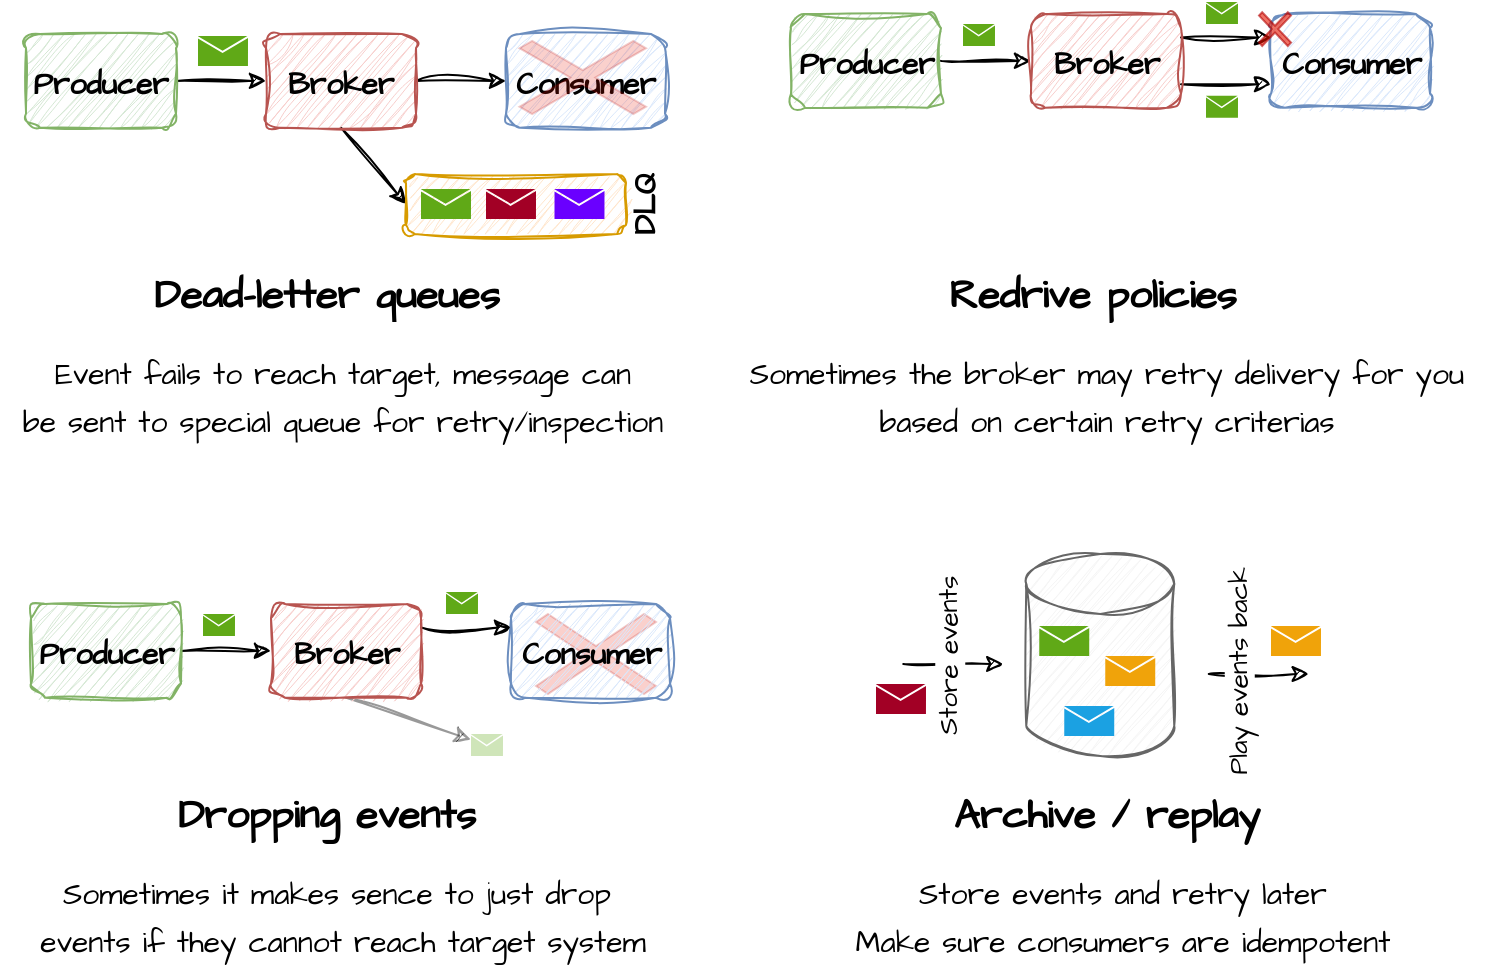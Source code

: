 <mxfile version="22.0.0" type="device">
  <diagram name="Page-1" id="1r1AyOryBnJEiCeUGwmR">
    <mxGraphModel dx="958" dy="606" grid="1" gridSize="10" guides="1" tooltips="1" connect="1" arrows="1" fold="1" page="1" pageScale="1" pageWidth="827" pageHeight="1169" math="0" shadow="0">
      <root>
        <mxCell id="0" />
        <mxCell id="1" parent="0" />
        <mxCell id="rB4Y1eUFVRoOfI1-BTqv-144" style="edgeStyle=orthogonalEdgeStyle;rounded=0;sketch=1;hachureGap=4;jiggle=2;curveFitting=1;orthogonalLoop=1;jettySize=auto;html=1;exitX=1;exitY=0.5;exitDx=0;exitDy=0;entryX=0;entryY=0.5;entryDx=0;entryDy=0;fontFamily=Architects Daughter;fontSource=https%3A%2F%2Ffonts.googleapis.com%2Fcss%3Ffamily%3DArchitects%2BDaughter;fontSize=16;" edge="1" parent="1" source="rB4Y1eUFVRoOfI1-BTqv-96" target="rB4Y1eUFVRoOfI1-BTqv-143">
          <mxGeometry relative="1" as="geometry" />
        </mxCell>
        <mxCell id="rB4Y1eUFVRoOfI1-BTqv-96" value="&lt;font style=&quot;font-size: 15px;&quot;&gt;Producer&lt;/font&gt;" style="rounded=1;whiteSpace=wrap;html=1;sketch=1;hachureGap=4;jiggle=2;curveFitting=1;fontFamily=Architects Daughter;fontSource=https%3A%2F%2Ffonts.googleapis.com%2Fcss%3Ffamily%3DArchitects%2BDaughter;fontSize=20;fontStyle=1;fillColor=#d5e8d4;strokeColor=#82b366;" vertex="1" parent="1">
          <mxGeometry x="30" y="80" width="75" height="46.88" as="geometry" />
        </mxCell>
        <mxCell id="rB4Y1eUFVRoOfI1-BTqv-97" value="&lt;font style=&quot;font-size: 15px;&quot;&gt;Consumer&lt;/font&gt;" style="rounded=1;whiteSpace=wrap;html=1;sketch=1;hachureGap=4;jiggle=2;curveFitting=1;fontFamily=Architects Daughter;fontSource=https%3A%2F%2Ffonts.googleapis.com%2Fcss%3Ffamily%3DArchitects%2BDaughter;fontSize=20;fontStyle=1;fillColor=#dae8fc;strokeColor=#6c8ebf;" vertex="1" parent="1">
          <mxGeometry x="270" y="80" width="79.5" height="46.88" as="geometry" />
        </mxCell>
        <mxCell id="rB4Y1eUFVRoOfI1-BTqv-100" value="" style="sketch=0;pointerEvents=1;shadow=0;dashed=0;html=1;strokeColor=#2D7600;fillColor=#60a917;labelPosition=center;verticalLabelPosition=bottom;verticalAlign=top;align=center;outlineConnect=0;shape=mxgraph.veeam2.letter;hachureGap=4;jiggle=2;curveFitting=1;fontFamily=Architects Daughter;fontSource=https%3A%2F%2Ffonts.googleapis.com%2Fcss%3Ffamily%3DArchitects%2BDaughter;fontSize=20;fontColor=#ffffff;" vertex="1" parent="1">
          <mxGeometry x="116" y="81" width="25" height="15" as="geometry" />
        </mxCell>
        <mxCell id="rB4Y1eUFVRoOfI1-BTqv-102" value="Dead-letter queues" style="text;html=1;align=center;verticalAlign=middle;resizable=0;points=[];autosize=1;strokeColor=none;fillColor=none;fontSize=20;fontFamily=Architects Daughter;fontStyle=1" vertex="1" parent="1">
          <mxGeometry x="80" y="190" width="200" height="40" as="geometry" />
        </mxCell>
        <mxCell id="rB4Y1eUFVRoOfI1-BTqv-103" value="&lt;span style=&quot;font-size: 15px;&quot;&gt;Event fails to reach target, message can&lt;br&gt;be sent to special queue for retry/inspection&lt;br&gt;&lt;/span&gt;" style="text;html=1;align=center;verticalAlign=middle;resizable=0;points=[];autosize=1;strokeColor=none;fillColor=none;fontSize=20;fontFamily=Architects Daughter;fontStyle=0" vertex="1" parent="1">
          <mxGeometry x="17.5" y="230" width="340" height="60" as="geometry" />
        </mxCell>
        <mxCell id="rB4Y1eUFVRoOfI1-BTqv-145" style="edgeStyle=orthogonalEdgeStyle;rounded=0;sketch=1;hachureGap=4;jiggle=2;curveFitting=1;orthogonalLoop=1;jettySize=auto;html=1;exitX=1;exitY=0.5;exitDx=0;exitDy=0;entryX=0;entryY=0.5;entryDx=0;entryDy=0;fontFamily=Architects Daughter;fontSource=https%3A%2F%2Ffonts.googleapis.com%2Fcss%3Ffamily%3DArchitects%2BDaughter;fontSize=16;" edge="1" parent="1" source="rB4Y1eUFVRoOfI1-BTqv-143" target="rB4Y1eUFVRoOfI1-BTqv-97">
          <mxGeometry relative="1" as="geometry" />
        </mxCell>
        <mxCell id="rB4Y1eUFVRoOfI1-BTqv-149" style="rounded=0;sketch=1;hachureGap=4;jiggle=2;curveFitting=1;orthogonalLoop=1;jettySize=auto;html=1;exitX=0.5;exitY=1;exitDx=0;exitDy=0;entryX=0;entryY=0.5;entryDx=0;entryDy=0;fontFamily=Architects Daughter;fontSource=https%3A%2F%2Ffonts.googleapis.com%2Fcss%3Ffamily%3DArchitects%2BDaughter;fontSize=16;" edge="1" parent="1" source="rB4Y1eUFVRoOfI1-BTqv-143" target="rB4Y1eUFVRoOfI1-BTqv-146">
          <mxGeometry relative="1" as="geometry" />
        </mxCell>
        <mxCell id="rB4Y1eUFVRoOfI1-BTqv-143" value="&lt;font style=&quot;font-size: 15px;&quot;&gt;Broker&lt;/font&gt;" style="rounded=1;whiteSpace=wrap;html=1;sketch=1;hachureGap=4;jiggle=2;curveFitting=1;fontFamily=Architects Daughter;fontSource=https%3A%2F%2Ffonts.googleapis.com%2Fcss%3Ffamily%3DArchitects%2BDaughter;fontSize=20;fontStyle=1;fillColor=#f8cecc;strokeColor=#b85450;" vertex="1" parent="1">
          <mxGeometry x="150" y="80" width="75" height="46.88" as="geometry" />
        </mxCell>
        <mxCell id="rB4Y1eUFVRoOfI1-BTqv-146" value="DLQ" style="rounded=1;whiteSpace=wrap;html=1;sketch=1;hachureGap=4;jiggle=2;curveFitting=1;fontFamily=Architects Daughter;fontSource=https%3A%2F%2Ffonts.googleapis.com%2Fcss%3Ffamily%3DArchitects%2BDaughter;fontSize=15;fillColor=#ffe6cc;strokeColor=#d79b00;verticalAlign=bottom;horizontal=0;spacingBottom=-21;fontStyle=1" vertex="1" parent="1">
          <mxGeometry x="220" y="150" width="110" height="30" as="geometry" />
        </mxCell>
        <mxCell id="rB4Y1eUFVRoOfI1-BTqv-147" value="" style="sketch=0;pointerEvents=1;shadow=0;dashed=0;html=1;strokeColor=#2D7600;fillColor=#60a917;labelPosition=center;verticalLabelPosition=bottom;verticalAlign=top;align=center;outlineConnect=0;shape=mxgraph.veeam2.letter;hachureGap=4;jiggle=2;curveFitting=1;fontFamily=Architects Daughter;fontSource=https%3A%2F%2Ffonts.googleapis.com%2Fcss%3Ffamily%3DArchitects%2BDaughter;fontSize=20;fontColor=#ffffff;" vertex="1" parent="1">
          <mxGeometry x="227.5" y="157.5" width="25" height="15" as="geometry" />
        </mxCell>
        <mxCell id="rB4Y1eUFVRoOfI1-BTqv-148" value="" style="sketch=0;pointerEvents=1;shadow=0;dashed=0;html=1;strokeColor=#6F0000;fillColor=#a20025;labelPosition=center;verticalLabelPosition=bottom;verticalAlign=top;align=center;outlineConnect=0;shape=mxgraph.veeam2.letter;hachureGap=4;jiggle=2;curveFitting=1;fontFamily=Architects Daughter;fontSource=https%3A%2F%2Ffonts.googleapis.com%2Fcss%3Ffamily%3DArchitects%2BDaughter;fontSize=20;fontColor=#ffffff;" vertex="1" parent="1">
          <mxGeometry x="260" y="157.5" width="25" height="15" as="geometry" />
        </mxCell>
        <mxCell id="rB4Y1eUFVRoOfI1-BTqv-150" value="" style="sketch=0;pointerEvents=1;shadow=0;dashed=0;html=1;strokeColor=#3700CC;fillColor=#6a00ff;labelPosition=center;verticalLabelPosition=bottom;verticalAlign=top;align=center;outlineConnect=0;shape=mxgraph.veeam2.letter;hachureGap=4;jiggle=2;curveFitting=1;fontFamily=Architects Daughter;fontSource=https%3A%2F%2Ffonts.googleapis.com%2Fcss%3Ffamily%3DArchitects%2BDaughter;fontSize=20;fontColor=#ffffff;" vertex="1" parent="1">
          <mxGeometry x="294.25" y="157.5" width="25" height="15" as="geometry" />
        </mxCell>
        <mxCell id="rB4Y1eUFVRoOfI1-BTqv-151" value="" style="shape=mxgraph.mockup.markup.redX;fillColor=#e51400;html=1;shadow=0;whiteSpace=wrap;strokeColor=#B20000;hachureGap=4;fontFamily=Architects Daughter;fontSource=https%3A%2F%2Ffonts.googleapis.com%2Fcss%3Ffamily%3DArchitects%2BDaughter;fontSize=20;fontColor=#ffffff;opacity=20;" vertex="1" parent="1">
          <mxGeometry x="285" y="370" width="60" height="40" as="geometry" />
        </mxCell>
        <mxCell id="rB4Y1eUFVRoOfI1-BTqv-152" style="edgeStyle=orthogonalEdgeStyle;rounded=0;sketch=1;hachureGap=4;jiggle=2;curveFitting=1;orthogonalLoop=1;jettySize=auto;html=1;exitX=1;exitY=0.5;exitDx=0;exitDy=0;entryX=0;entryY=0.5;entryDx=0;entryDy=0;fontFamily=Architects Daughter;fontSource=https%3A%2F%2Ffonts.googleapis.com%2Fcss%3Ffamily%3DArchitects%2BDaughter;fontSize=16;" edge="1" parent="1" source="rB4Y1eUFVRoOfI1-BTqv-153" target="rB4Y1eUFVRoOfI1-BTqv-160">
          <mxGeometry relative="1" as="geometry" />
        </mxCell>
        <mxCell id="rB4Y1eUFVRoOfI1-BTqv-153" value="&lt;font style=&quot;font-size: 15px;&quot;&gt;Producer&lt;/font&gt;" style="rounded=1;whiteSpace=wrap;html=1;sketch=1;hachureGap=4;jiggle=2;curveFitting=1;fontFamily=Architects Daughter;fontSource=https%3A%2F%2Ffonts.googleapis.com%2Fcss%3Ffamily%3DArchitects%2BDaughter;fontSize=20;fontStyle=1;fillColor=#d5e8d4;strokeColor=#82b366;" vertex="1" parent="1">
          <mxGeometry x="412.5" y="70" width="75" height="46.88" as="geometry" />
        </mxCell>
        <mxCell id="rB4Y1eUFVRoOfI1-BTqv-154" value="&lt;font style=&quot;font-size: 15px;&quot;&gt;Consumer&lt;/font&gt;" style="rounded=1;whiteSpace=wrap;html=1;sketch=1;hachureGap=4;jiggle=2;curveFitting=1;fontFamily=Architects Daughter;fontSource=https%3A%2F%2Ffonts.googleapis.com%2Fcss%3Ffamily%3DArchitects%2BDaughter;fontSize=20;fontStyle=1;fillColor=#dae8fc;strokeColor=#6c8ebf;" vertex="1" parent="1">
          <mxGeometry x="652.5" y="70" width="79.5" height="46.88" as="geometry" />
        </mxCell>
        <mxCell id="rB4Y1eUFVRoOfI1-BTqv-155" value="" style="sketch=0;pointerEvents=1;shadow=0;dashed=0;html=1;strokeColor=#2D7600;fillColor=#60a917;labelPosition=center;verticalLabelPosition=bottom;verticalAlign=top;align=center;outlineConnect=0;shape=mxgraph.veeam2.letter;hachureGap=4;jiggle=2;curveFitting=1;fontFamily=Architects Daughter;fontSource=https%3A%2F%2Ffonts.googleapis.com%2Fcss%3Ffamily%3DArchitects%2BDaughter;fontSize=20;fontColor=#ffffff;" vertex="1" parent="1">
          <mxGeometry x="498.5" y="75" width="16" height="11" as="geometry" />
        </mxCell>
        <mxCell id="rB4Y1eUFVRoOfI1-BTqv-156" value="Redrive policies" style="text;html=1;align=center;verticalAlign=middle;resizable=0;points=[];autosize=1;strokeColor=none;fillColor=none;fontSize=20;fontFamily=Architects Daughter;fontStyle=1" vertex="1" parent="1">
          <mxGeometry x="477.5" y="190" width="170" height="40" as="geometry" />
        </mxCell>
        <mxCell id="rB4Y1eUFVRoOfI1-BTqv-157" value="&lt;span style=&quot;font-size: 15px;&quot;&gt;Sometimes the broker may retry delivery for you&lt;br&gt;based on certain retry criterias&lt;br&gt;&lt;/span&gt;" style="text;html=1;align=center;verticalAlign=middle;resizable=0;points=[];autosize=1;strokeColor=none;fillColor=none;fontSize=20;fontFamily=Architects Daughter;fontStyle=0" vertex="1" parent="1">
          <mxGeometry x="380" y="230" width="380" height="60" as="geometry" />
        </mxCell>
        <mxCell id="rB4Y1eUFVRoOfI1-BTqv-166" style="edgeStyle=orthogonalEdgeStyle;rounded=0;sketch=1;hachureGap=4;jiggle=2;curveFitting=1;orthogonalLoop=1;jettySize=auto;html=1;exitX=1;exitY=0.25;exitDx=0;exitDy=0;entryX=0;entryY=0.25;entryDx=0;entryDy=0;fontFamily=Architects Daughter;fontSource=https%3A%2F%2Ffonts.googleapis.com%2Fcss%3Ffamily%3DArchitects%2BDaughter;fontSize=16;" edge="1" parent="1" source="rB4Y1eUFVRoOfI1-BTqv-160" target="rB4Y1eUFVRoOfI1-BTqv-154">
          <mxGeometry relative="1" as="geometry" />
        </mxCell>
        <mxCell id="rB4Y1eUFVRoOfI1-BTqv-167" style="edgeStyle=orthogonalEdgeStyle;rounded=0;sketch=1;hachureGap=4;jiggle=2;curveFitting=1;orthogonalLoop=1;jettySize=auto;html=1;exitX=1;exitY=0.75;exitDx=0;exitDy=0;entryX=0;entryY=0.75;entryDx=0;entryDy=0;fontFamily=Architects Daughter;fontSource=https%3A%2F%2Ffonts.googleapis.com%2Fcss%3Ffamily%3DArchitects%2BDaughter;fontSize=16;" edge="1" parent="1" source="rB4Y1eUFVRoOfI1-BTqv-160" target="rB4Y1eUFVRoOfI1-BTqv-154">
          <mxGeometry relative="1" as="geometry" />
        </mxCell>
        <mxCell id="rB4Y1eUFVRoOfI1-BTqv-160" value="&lt;font style=&quot;font-size: 15px;&quot;&gt;Broker&lt;/font&gt;" style="rounded=1;whiteSpace=wrap;html=1;sketch=1;hachureGap=4;jiggle=2;curveFitting=1;fontFamily=Architects Daughter;fontSource=https%3A%2F%2Ffonts.googleapis.com%2Fcss%3Ffamily%3DArchitects%2BDaughter;fontSize=20;fontStyle=1;fillColor=#f8cecc;strokeColor=#b85450;" vertex="1" parent="1">
          <mxGeometry x="532.5" y="70" width="75" height="46.88" as="geometry" />
        </mxCell>
        <mxCell id="rB4Y1eUFVRoOfI1-BTqv-169" value="" style="sketch=0;pointerEvents=1;shadow=0;dashed=0;html=1;strokeColor=#2D7600;fillColor=#60a917;labelPosition=center;verticalLabelPosition=bottom;verticalAlign=top;align=center;outlineConnect=0;shape=mxgraph.veeam2.letter;hachureGap=4;jiggle=2;curveFitting=1;fontFamily=Architects Daughter;fontSource=https%3A%2F%2Ffonts.googleapis.com%2Fcss%3Ffamily%3DArchitects%2BDaughter;fontSize=20;fontColor=#ffffff;" vertex="1" parent="1">
          <mxGeometry x="620" y="64" width="16" height="11" as="geometry" />
        </mxCell>
        <mxCell id="rB4Y1eUFVRoOfI1-BTqv-170" value="" style="shape=mxgraph.mockup.markup.redX;fillColor=#e51400;html=1;shadow=0;whiteSpace=wrap;strokeColor=#B20000;hachureGap=4;fontFamily=Architects Daughter;fontSource=https%3A%2F%2Ffonts.googleapis.com%2Fcss%3Ffamily%3DArchitects%2BDaughter;fontSize=20;fontColor=#ffffff;opacity=60;" vertex="1" parent="1">
          <mxGeometry x="646.5" y="69.12" width="16" height="16.88" as="geometry" />
        </mxCell>
        <mxCell id="rB4Y1eUFVRoOfI1-BTqv-172" value="" style="sketch=0;pointerEvents=1;shadow=0;dashed=0;html=1;strokeColor=#2D7600;fillColor=#60a917;labelPosition=center;verticalLabelPosition=bottom;verticalAlign=top;align=center;outlineConnect=0;shape=mxgraph.veeam2.letter;hachureGap=4;jiggle=2;curveFitting=1;fontFamily=Architects Daughter;fontSource=https%3A%2F%2Ffonts.googleapis.com%2Fcss%3Ffamily%3DArchitects%2BDaughter;fontSize=20;fontColor=#ffffff;" vertex="1" parent="1">
          <mxGeometry x="620" y="110.88" width="16" height="11" as="geometry" />
        </mxCell>
        <mxCell id="rB4Y1eUFVRoOfI1-BTqv-173" style="edgeStyle=orthogonalEdgeStyle;rounded=0;sketch=1;hachureGap=4;jiggle=2;curveFitting=1;orthogonalLoop=1;jettySize=auto;html=1;exitX=1;exitY=0.5;exitDx=0;exitDy=0;entryX=0;entryY=0.5;entryDx=0;entryDy=0;fontFamily=Architects Daughter;fontSource=https%3A%2F%2Ffonts.googleapis.com%2Fcss%3Ffamily%3DArchitects%2BDaughter;fontSize=16;" edge="1" parent="1" source="rB4Y1eUFVRoOfI1-BTqv-174" target="rB4Y1eUFVRoOfI1-BTqv-181">
          <mxGeometry relative="1" as="geometry" />
        </mxCell>
        <mxCell id="rB4Y1eUFVRoOfI1-BTqv-174" value="&lt;font style=&quot;font-size: 15px;&quot;&gt;Producer&lt;/font&gt;" style="rounded=1;whiteSpace=wrap;html=1;sketch=1;hachureGap=4;jiggle=2;curveFitting=1;fontFamily=Architects Daughter;fontSource=https%3A%2F%2Ffonts.googleapis.com%2Fcss%3Ffamily%3DArchitects%2BDaughter;fontSize=20;fontStyle=1;fillColor=#d5e8d4;strokeColor=#82b366;" vertex="1" parent="1">
          <mxGeometry x="32.5" y="365" width="75" height="46.88" as="geometry" />
        </mxCell>
        <mxCell id="rB4Y1eUFVRoOfI1-BTqv-175" value="&lt;font style=&quot;font-size: 15px;&quot;&gt;Consumer&lt;/font&gt;" style="rounded=1;whiteSpace=wrap;html=1;sketch=1;hachureGap=4;jiggle=2;curveFitting=1;fontFamily=Architects Daughter;fontSource=https%3A%2F%2Ffonts.googleapis.com%2Fcss%3Ffamily%3DArchitects%2BDaughter;fontSize=20;fontStyle=1;fillColor=#dae8fc;strokeColor=#6c8ebf;" vertex="1" parent="1">
          <mxGeometry x="272.5" y="365" width="79.5" height="46.88" as="geometry" />
        </mxCell>
        <mxCell id="rB4Y1eUFVRoOfI1-BTqv-176" value="" style="sketch=0;pointerEvents=1;shadow=0;dashed=0;html=1;strokeColor=#2D7600;fillColor=#60a917;labelPosition=center;verticalLabelPosition=bottom;verticalAlign=top;align=center;outlineConnect=0;shape=mxgraph.veeam2.letter;hachureGap=4;jiggle=2;curveFitting=1;fontFamily=Architects Daughter;fontSource=https%3A%2F%2Ffonts.googleapis.com%2Fcss%3Ffamily%3DArchitects%2BDaughter;fontSize=20;fontColor=#ffffff;" vertex="1" parent="1">
          <mxGeometry x="118.5" y="370" width="16" height="11" as="geometry" />
        </mxCell>
        <mxCell id="rB4Y1eUFVRoOfI1-BTqv-177" value="Dropping events" style="text;html=1;align=center;verticalAlign=middle;resizable=0;points=[];autosize=1;strokeColor=none;fillColor=none;fontSize=20;fontFamily=Architects Daughter;fontStyle=1" vertex="1" parent="1">
          <mxGeometry x="95" y="450" width="170" height="40" as="geometry" />
        </mxCell>
        <mxCell id="rB4Y1eUFVRoOfI1-BTqv-178" value="&lt;span style=&quot;font-size: 15px;&quot;&gt;Sometimes it makes sence to just drop&amp;nbsp;&lt;br&gt;events if they cannot reach target system&lt;br&gt;&lt;/span&gt;" style="text;html=1;align=center;verticalAlign=middle;resizable=0;points=[];autosize=1;strokeColor=none;fillColor=none;fontSize=20;fontFamily=Architects Daughter;fontStyle=0" vertex="1" parent="1">
          <mxGeometry x="22.5" y="490" width="330" height="60" as="geometry" />
        </mxCell>
        <mxCell id="rB4Y1eUFVRoOfI1-BTqv-179" style="edgeStyle=orthogonalEdgeStyle;rounded=0;sketch=1;hachureGap=4;jiggle=2;curveFitting=1;orthogonalLoop=1;jettySize=auto;html=1;exitX=1;exitY=0.25;exitDx=0;exitDy=0;entryX=0;entryY=0.25;entryDx=0;entryDy=0;fontFamily=Architects Daughter;fontSource=https%3A%2F%2Ffonts.googleapis.com%2Fcss%3Ffamily%3DArchitects%2BDaughter;fontSize=16;" edge="1" parent="1" source="rB4Y1eUFVRoOfI1-BTqv-181" target="rB4Y1eUFVRoOfI1-BTqv-175">
          <mxGeometry relative="1" as="geometry" />
        </mxCell>
        <mxCell id="rB4Y1eUFVRoOfI1-BTqv-187" style="rounded=0;sketch=1;hachureGap=4;jiggle=2;curveFitting=1;orthogonalLoop=1;jettySize=auto;html=1;exitX=0.5;exitY=1;exitDx=0;exitDy=0;fontFamily=Architects Daughter;fontSource=https%3A%2F%2Ffonts.googleapis.com%2Fcss%3Ffamily%3DArchitects%2BDaughter;fontSize=16;opacity=40;" edge="1" parent="1" source="rB4Y1eUFVRoOfI1-BTqv-181" target="rB4Y1eUFVRoOfI1-BTqv-186">
          <mxGeometry relative="1" as="geometry" />
        </mxCell>
        <mxCell id="rB4Y1eUFVRoOfI1-BTqv-181" value="&lt;font style=&quot;font-size: 15px;&quot;&gt;Broker&lt;/font&gt;" style="rounded=1;whiteSpace=wrap;html=1;sketch=1;hachureGap=4;jiggle=2;curveFitting=1;fontFamily=Architects Daughter;fontSource=https%3A%2F%2Ffonts.googleapis.com%2Fcss%3Ffamily%3DArchitects%2BDaughter;fontSize=20;fontStyle=1;fillColor=#f8cecc;strokeColor=#b85450;" vertex="1" parent="1">
          <mxGeometry x="152.5" y="365" width="75" height="46.88" as="geometry" />
        </mxCell>
        <mxCell id="rB4Y1eUFVRoOfI1-BTqv-182" value="" style="sketch=0;pointerEvents=1;shadow=0;dashed=0;html=1;strokeColor=#2D7600;fillColor=#60a917;labelPosition=center;verticalLabelPosition=bottom;verticalAlign=top;align=center;outlineConnect=0;shape=mxgraph.veeam2.letter;hachureGap=4;jiggle=2;curveFitting=1;fontFamily=Architects Daughter;fontSource=https%3A%2F%2Ffonts.googleapis.com%2Fcss%3Ffamily%3DArchitects%2BDaughter;fontSize=20;fontColor=#ffffff;" vertex="1" parent="1">
          <mxGeometry x="240" y="359" width="16" height="11" as="geometry" />
        </mxCell>
        <mxCell id="rB4Y1eUFVRoOfI1-BTqv-185" value="" style="shape=mxgraph.mockup.markup.redX;fillColor=#e51400;html=1;shadow=0;whiteSpace=wrap;strokeColor=#B20000;hachureGap=4;fontFamily=Architects Daughter;fontSource=https%3A%2F%2Ffonts.googleapis.com%2Fcss%3Ffamily%3DArchitects%2BDaughter;fontSize=20;fontColor=#ffffff;opacity=20;" vertex="1" parent="1">
          <mxGeometry x="276.75" y="83.44" width="63.25" height="36.56" as="geometry" />
        </mxCell>
        <mxCell id="rB4Y1eUFVRoOfI1-BTqv-186" value="" style="sketch=0;pointerEvents=1;shadow=0;dashed=0;html=1;strokeColor=#2D7600;fillColor=#60a917;labelPosition=center;verticalLabelPosition=bottom;verticalAlign=top;align=center;outlineConnect=0;shape=mxgraph.veeam2.letter;hachureGap=4;jiggle=2;curveFitting=1;fontFamily=Architects Daughter;fontSource=https%3A%2F%2Ffonts.googleapis.com%2Fcss%3Ffamily%3DArchitects%2BDaughter;fontSize=20;fontColor=#ffffff;opacity=30;" vertex="1" parent="1">
          <mxGeometry x="252.5" y="430" width="16" height="11" as="geometry" />
        </mxCell>
        <mxCell id="rB4Y1eUFVRoOfI1-BTqv-188" value="" style="shape=cylinder3;whiteSpace=wrap;html=1;boundedLbl=1;backgroundOutline=1;size=15;sketch=1;hachureGap=4;jiggle=2;curveFitting=1;fontFamily=Architects Daughter;fontSource=https%3A%2F%2Ffonts.googleapis.com%2Fcss%3Ffamily%3DArchitects%2BDaughter;fontSize=20;fillColor=#f5f5f5;fontColor=#333333;strokeColor=#666666;" vertex="1" parent="1">
          <mxGeometry x="530.13" y="340" width="74" height="101" as="geometry" />
        </mxCell>
        <mxCell id="rB4Y1eUFVRoOfI1-BTqv-189" value="" style="sketch=0;pointerEvents=1;shadow=0;dashed=0;html=1;strokeColor=#2D7600;fillColor=#60a917;labelPosition=center;verticalLabelPosition=bottom;verticalAlign=top;align=center;outlineConnect=0;shape=mxgraph.veeam2.letter;hachureGap=4;jiggle=2;curveFitting=1;fontFamily=Architects Daughter;fontSource=https%3A%2F%2Ffonts.googleapis.com%2Fcss%3Ffamily%3DArchitects%2BDaughter;fontSize=20;fontColor=#ffffff;" vertex="1" parent="1">
          <mxGeometry x="536.63" y="376" width="25" height="15" as="geometry" />
        </mxCell>
        <mxCell id="rB4Y1eUFVRoOfI1-BTqv-190" value="" style="sketch=0;pointerEvents=1;shadow=0;dashed=0;html=1;strokeColor=#BD7000;fillColor=#f0a30a;labelPosition=center;verticalLabelPosition=bottom;verticalAlign=top;align=center;outlineConnect=0;shape=mxgraph.veeam2.letter;hachureGap=4;jiggle=2;curveFitting=1;fontFamily=Architects Daughter;fontSource=https%3A%2F%2Ffonts.googleapis.com%2Fcss%3Ffamily%3DArchitects%2BDaughter;fontSize=20;fontColor=#000000;" vertex="1" parent="1">
          <mxGeometry x="569.63" y="391" width="25" height="15" as="geometry" />
        </mxCell>
        <mxCell id="rB4Y1eUFVRoOfI1-BTqv-191" value="" style="sketch=0;pointerEvents=1;shadow=0;dashed=0;html=1;strokeColor=#006EAF;fillColor=#1ba1e2;labelPosition=center;verticalLabelPosition=bottom;verticalAlign=top;align=center;outlineConnect=0;shape=mxgraph.veeam2.letter;hachureGap=4;jiggle=2;curveFitting=1;fontFamily=Architects Daughter;fontSource=https%3A%2F%2Ffonts.googleapis.com%2Fcss%3Ffamily%3DArchitects%2BDaughter;fontSize=20;fontColor=#ffffff;" vertex="1" parent="1">
          <mxGeometry x="549.13" y="416" width="25" height="15" as="geometry" />
        </mxCell>
        <mxCell id="rB4Y1eUFVRoOfI1-BTqv-192" value="" style="endArrow=classic;html=1;rounded=0;sketch=1;hachureGap=4;jiggle=2;curveFitting=1;fontFamily=Architects Daughter;fontSource=https%3A%2F%2Ffonts.googleapis.com%2Fcss%3Ffamily%3DArchitects%2BDaughter;fontSize=16;" edge="1" parent="1">
          <mxGeometry width="50" height="50" relative="1" as="geometry">
            <mxPoint x="468.63" y="395" as="sourcePoint" />
            <mxPoint x="518.63" y="395" as="targetPoint" />
          </mxGeometry>
        </mxCell>
        <mxCell id="rB4Y1eUFVRoOfI1-BTqv-193" value="Store events" style="edgeLabel;html=1;align=center;verticalAlign=middle;resizable=0;points=[];fontSize=13;fontFamily=Architects Daughter;horizontal=0;" vertex="1" connectable="0" parent="rB4Y1eUFVRoOfI1-BTqv-192">
          <mxGeometry x="-0.092" y="4" relative="1" as="geometry">
            <mxPoint as="offset" />
          </mxGeometry>
        </mxCell>
        <mxCell id="rB4Y1eUFVRoOfI1-BTqv-194" value="" style="endArrow=classic;html=1;rounded=0;sketch=1;hachureGap=4;jiggle=2;curveFitting=1;fontFamily=Architects Daughter;fontSource=https%3A%2F%2Ffonts.googleapis.com%2Fcss%3Ffamily%3DArchitects%2BDaughter;fontSize=16;" edge="1" parent="1">
          <mxGeometry width="50" height="50" relative="1" as="geometry">
            <mxPoint x="621.38" y="400" as="sourcePoint" />
            <mxPoint x="671.38" y="400" as="targetPoint" />
          </mxGeometry>
        </mxCell>
        <mxCell id="rB4Y1eUFVRoOfI1-BTqv-195" value="Play events back" style="edgeLabel;html=1;align=center;verticalAlign=middle;resizable=0;points=[];fontSize=13;fontFamily=Architects Daughter;horizontal=0;" vertex="1" connectable="0" parent="rB4Y1eUFVRoOfI1-BTqv-194">
          <mxGeometry x="-0.092" y="4" relative="1" as="geometry">
            <mxPoint x="-8" y="3" as="offset" />
          </mxGeometry>
        </mxCell>
        <mxCell id="rB4Y1eUFVRoOfI1-BTqv-196" value="Archive / replay" style="text;html=1;align=center;verticalAlign=middle;resizable=0;points=[];autosize=1;strokeColor=none;fillColor=none;fontSize=20;fontFamily=Architects Daughter;fontStyle=1" vertex="1" parent="1">
          <mxGeometry x="480" y="450" width="180" height="40" as="geometry" />
        </mxCell>
        <mxCell id="rB4Y1eUFVRoOfI1-BTqv-197" value="&lt;span style=&quot;font-size: 15px;&quot;&gt;Store events and retry later&lt;br&gt;Make sure consumers are idempotent&lt;br&gt;&lt;/span&gt;" style="text;html=1;align=center;verticalAlign=middle;resizable=0;points=[];autosize=1;strokeColor=none;fillColor=none;fontSize=20;fontFamily=Architects Daughter;fontStyle=0" vertex="1" parent="1">
          <mxGeometry x="432.5" y="490" width="290" height="60" as="geometry" />
        </mxCell>
        <mxCell id="rB4Y1eUFVRoOfI1-BTqv-198" value="" style="sketch=0;pointerEvents=1;shadow=0;dashed=0;html=1;strokeColor=#6F0000;fillColor=#a20025;labelPosition=center;verticalLabelPosition=bottom;verticalAlign=top;align=center;outlineConnect=0;shape=mxgraph.veeam2.letter;hachureGap=4;jiggle=2;curveFitting=1;fontFamily=Architects Daughter;fontSource=https%3A%2F%2Ffonts.googleapis.com%2Fcss%3Ffamily%3DArchitects%2BDaughter;fontSize=20;fontColor=#ffffff;" vertex="1" parent="1">
          <mxGeometry x="455" y="405" width="25" height="15" as="geometry" />
        </mxCell>
        <mxCell id="rB4Y1eUFVRoOfI1-BTqv-199" value="" style="sketch=0;pointerEvents=1;shadow=0;dashed=0;html=1;strokeColor=#BD7000;fillColor=#f0a30a;labelPosition=center;verticalLabelPosition=bottom;verticalAlign=top;align=center;outlineConnect=0;shape=mxgraph.veeam2.letter;hachureGap=4;jiggle=2;curveFitting=1;fontFamily=Architects Daughter;fontSource=https%3A%2F%2Ffonts.googleapis.com%2Fcss%3Ffamily%3DArchitects%2BDaughter;fontSize=20;fontColor=#000000;" vertex="1" parent="1">
          <mxGeometry x="652.5" y="376" width="25" height="15" as="geometry" />
        </mxCell>
      </root>
    </mxGraphModel>
  </diagram>
</mxfile>
